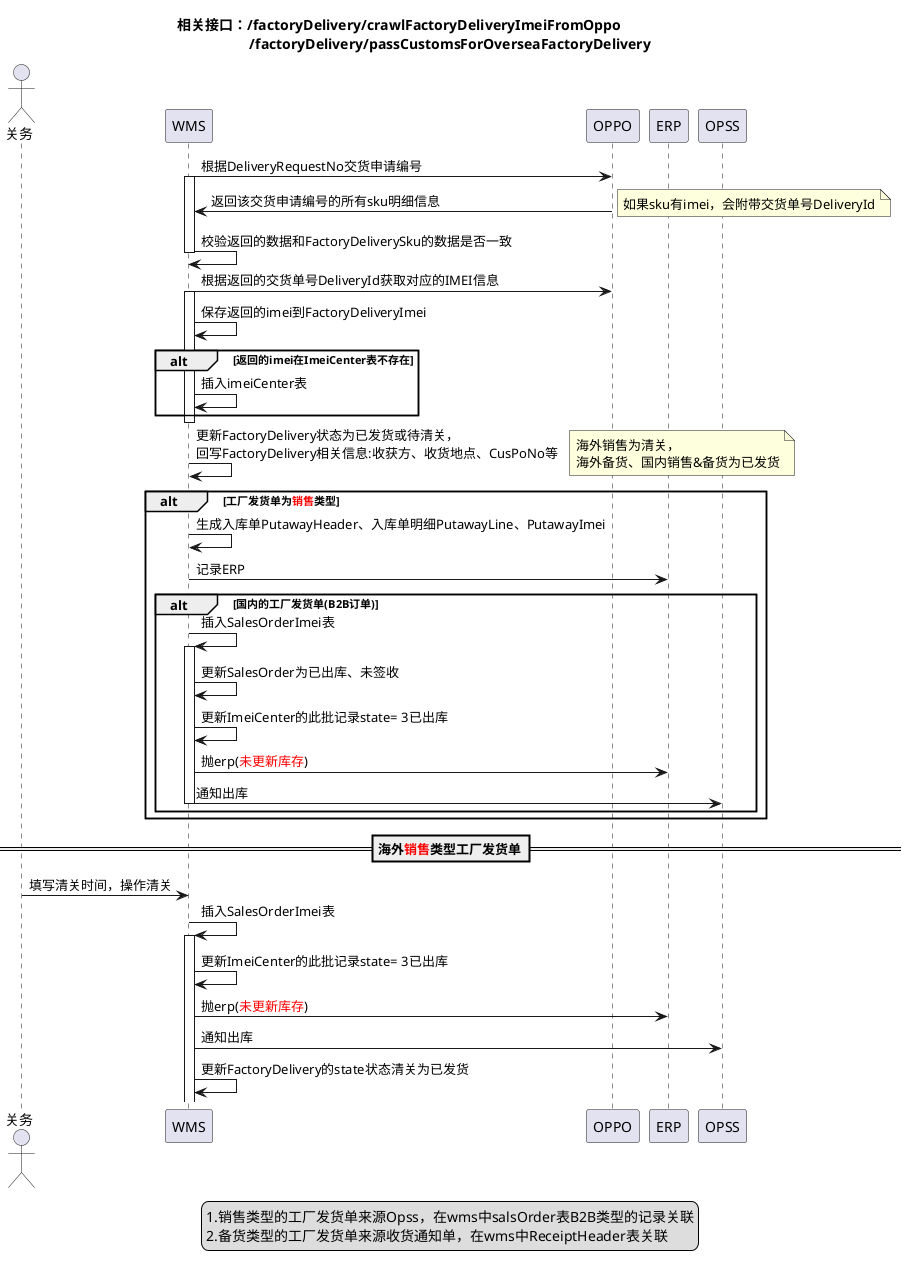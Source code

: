 @startuml

title 相关接口：/factoryDelivery/crawlFactoryDeliveryImeiFromOppo                            \n/factoryDelivery/passCustomsForOverseaFactoryDelivery

actor 关务 as somebody

WMS -> OPPO:根据DeliveryRequestNo交货申请编号
activate WMS
OPPO -> WMS:返回该交货申请编号的所有sku明细信息
note right
如果sku有imei，会附带交货单号DeliveryId
end note
WMS -> WMS:校验返回的数据和FactoryDeliverySku的数据是否一致

deactivate WMS


WMS -> OPPO:根据返回的交货单号DeliveryId获取对应的IMEI信息
activate WMS
WMS -> WMS:保存返回的imei到FactoryDeliveryImei
alt 返回的imei在ImeiCenter表不存在
WMS->WMS:插入imeiCenter表
end
deactivate WMS

WMS -> WMS:更新FactoryDelivery状态为已发货或待清关，\n回写FactoryDelivery相关信息:收获方、收货地点、CusPoNo等
note right
海外销售为清关，
海外备货、国内销售&备货为已发货
end note
alt 工厂发货单为<font color=red>销售</font>类型
   WMS -> WMS:生成入库单PutawayHeader、入库单明细PutawayLine、PutawayImei
   WMS -> ERP:记录ERP
   alt 国内的工厂发货单(B2B订单)
        WMS -> WMS:插入SalesOrderImei表
        activate WMS
        WMS -> WMS:更新SalesOrder为已出库、未签收
        WMS -> WMS:更新ImeiCenter的此批记录state= 3已出库
        WMS -> ERP:抛erp(<font color=red>未更新库存</font>)
        WMS -> OPSS:通知出库
        deactivate WMS
   end
end
==海外<font color=red>销售</font>类型工厂发货单==
somebody -> WMS:填写清关时间，操作清关
WMS -> WMS:插入SalesOrderImei表
activate WMS
WMS -> WMS:更新ImeiCenter的此批记录state= 3已出库
WMS -> ERP:抛erp(<font color=red>未更新库存</font>)
WMS -> OPSS:通知出库
WMS -> WMS:更新FactoryDelivery的state状态清关为已发货
deactivate somebody

legend center
1.销售类型的工厂发货单来源Opss，在wms中salsOrder表B2B类型的记录关联
2.备货类型的工厂发货单来源收货通知单，在wms中ReceiptHeader表关联
end legend
@enduml